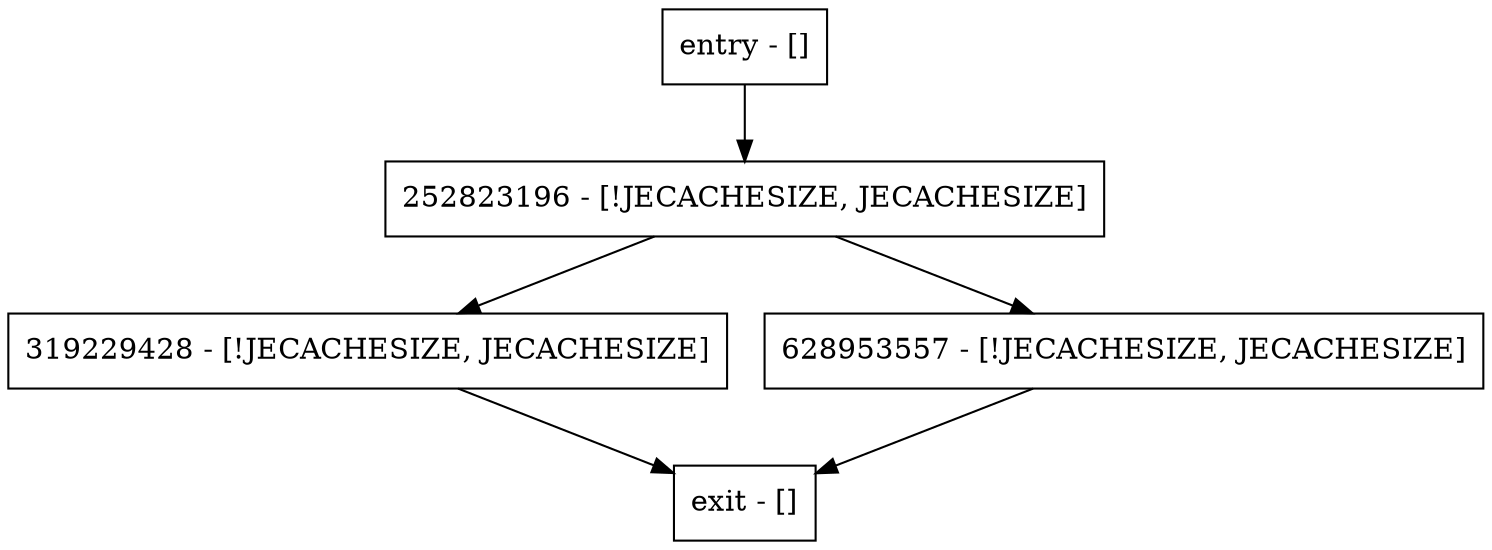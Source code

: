 digraph typeForDbName {
node [shape=record];
319229428 [label="319229428 - [!JECACHESIZE, JECACHESIZE]"];
entry [label="entry - []"];
exit [label="exit - []"];
628953557 [label="628953557 - [!JECACHESIZE, JECACHESIZE]"];
252823196 [label="252823196 - [!JECACHESIZE, JECACHESIZE]"];
entry;
exit;
319229428 -> exit;
entry -> 252823196;
628953557 -> exit;
252823196 -> 319229428;
252823196 -> 628953557;
}
